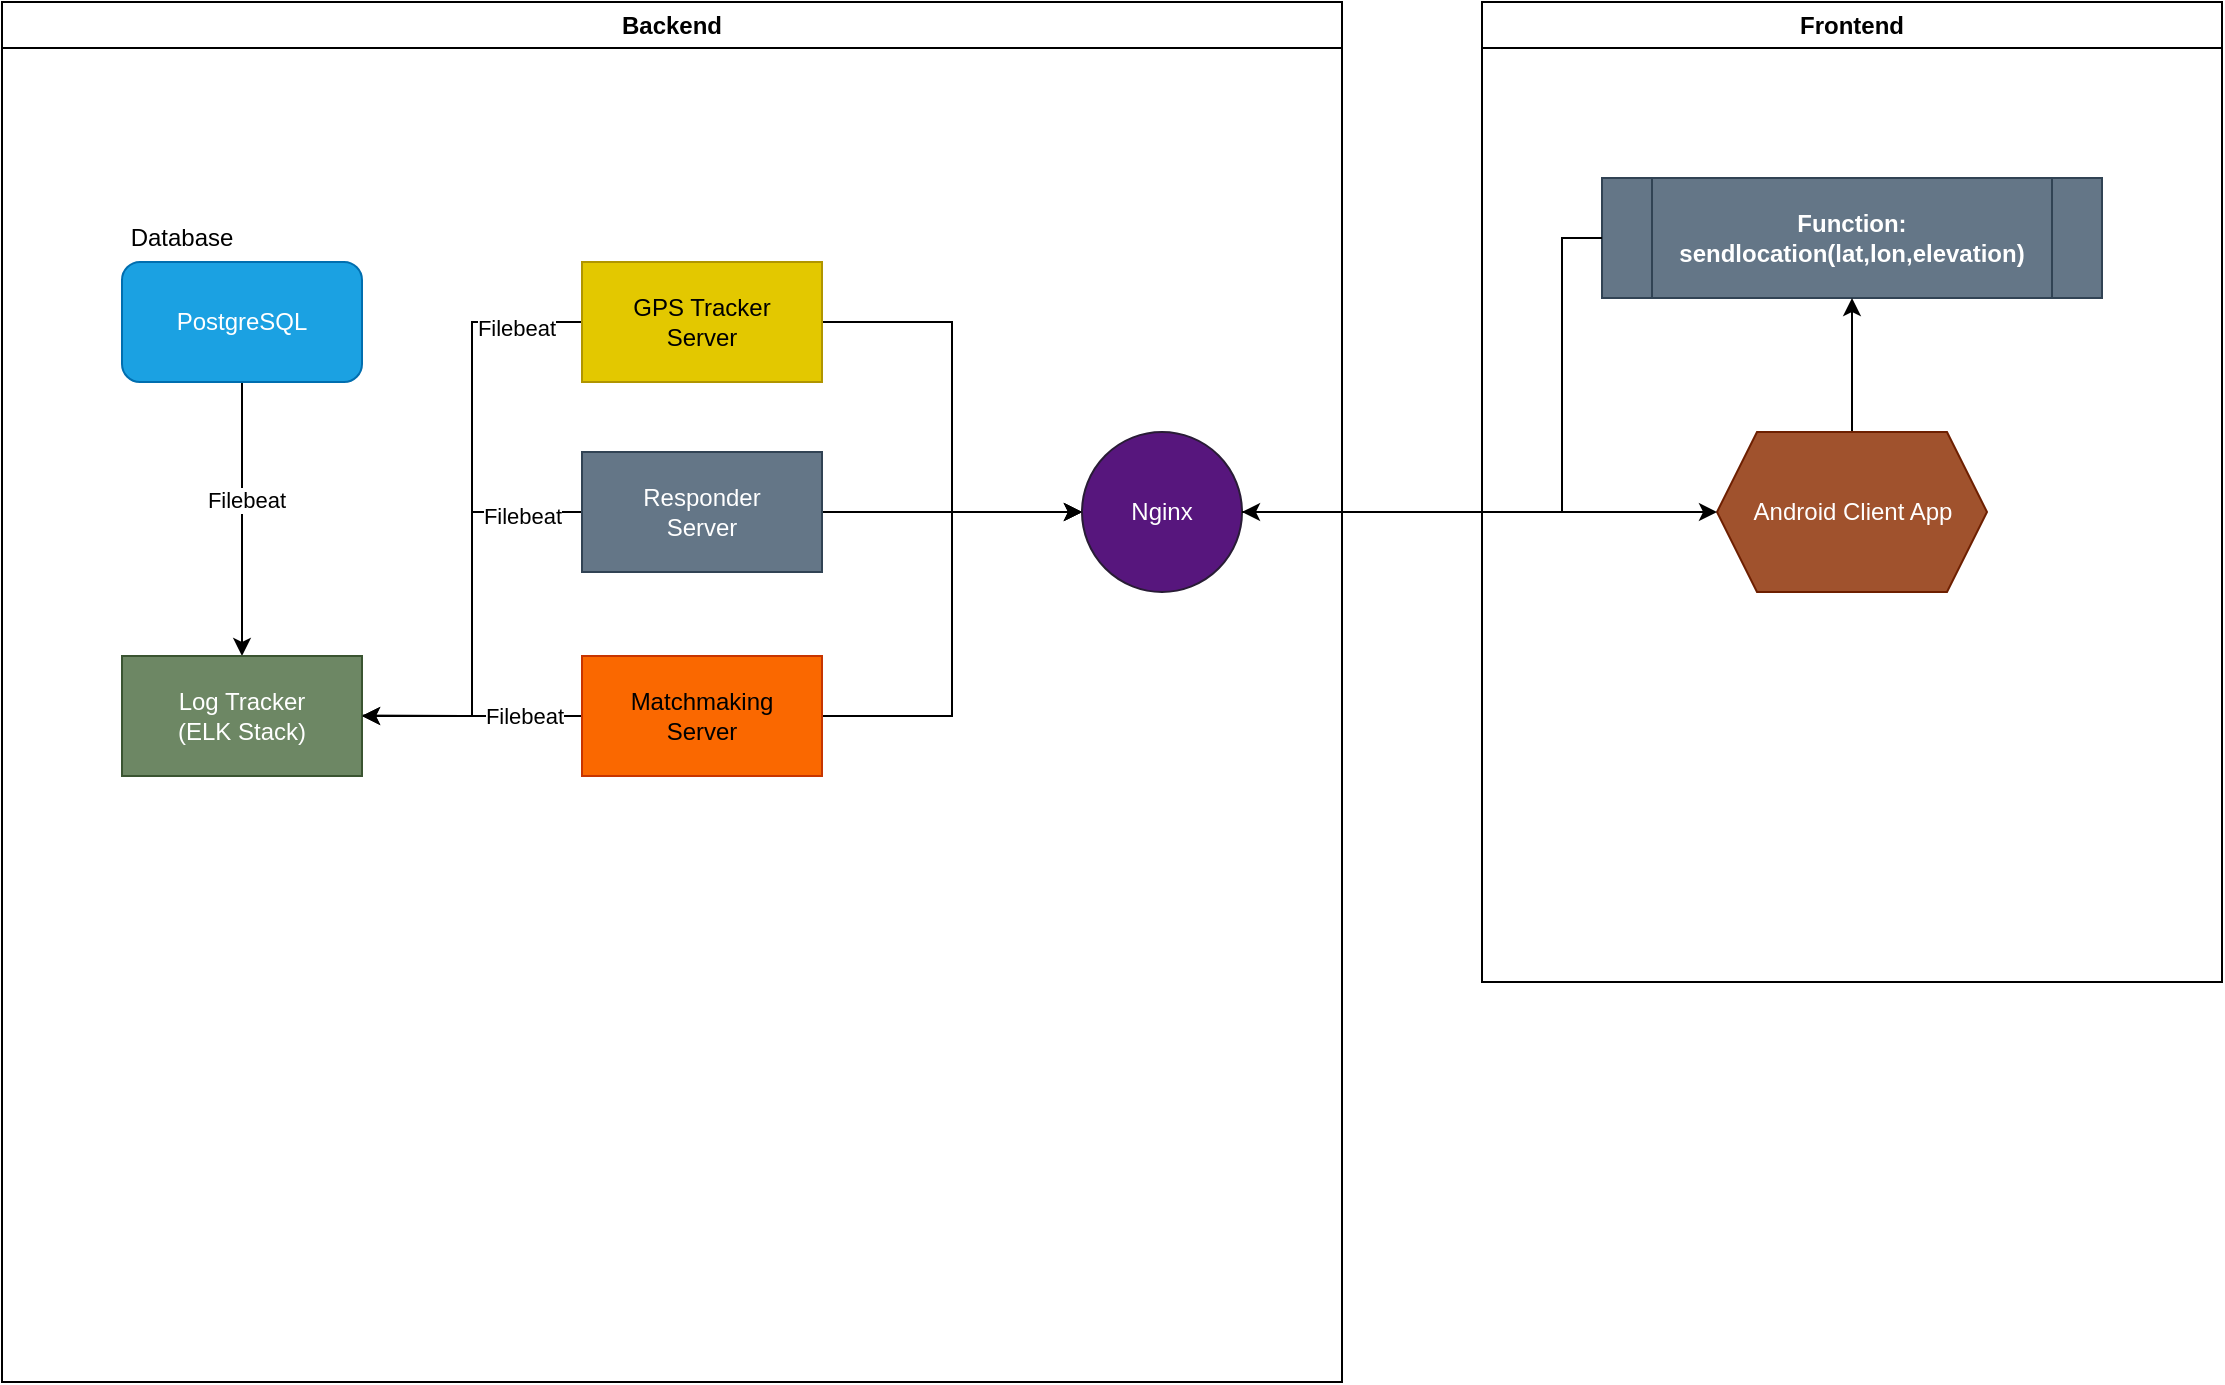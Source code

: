<mxfile version="25.0.2" pages="3">
  <diagram name="Schema" id="opc640k1HLoYFZwjB88s">
    <mxGraphModel dx="1050" dy="621" grid="1" gridSize="10" guides="1" tooltips="1" connect="1" arrows="1" fold="1" page="1" pageScale="1" pageWidth="1169" pageHeight="827" math="0" shadow="0">
      <root>
        <mxCell id="0" />
        <mxCell id="1" parent="0" />
        <mxCell id="rJ3xM8WHZ8CuLHnQlr6I-13" value="Backend" style="swimlane;whiteSpace=wrap;html=1;movable=1;resizable=1;rotatable=1;deletable=1;editable=1;locked=0;connectable=1;" parent="1" vertex="1">
          <mxGeometry x="30" y="20" width="670" height="690" as="geometry" />
        </mxCell>
        <mxCell id="rJ3xM8WHZ8CuLHnQlr6I-14" style="edgeStyle=orthogonalEdgeStyle;rounded=0;orthogonalLoop=1;jettySize=auto;html=1;exitX=0.5;exitY=1;exitDx=0;exitDy=0;entryX=0.5;entryY=0;entryDx=0;entryDy=0;" parent="rJ3xM8WHZ8CuLHnQlr6I-13" source="rJ3xM8WHZ8CuLHnQlr6I-16" target="rJ3xM8WHZ8CuLHnQlr6I-24" edge="1">
          <mxGeometry relative="1" as="geometry" />
        </mxCell>
        <mxCell id="rJ3xM8WHZ8CuLHnQlr6I-15" value="Filebeat" style="edgeLabel;html=1;align=center;verticalAlign=middle;resizable=0;points=[];" parent="rJ3xM8WHZ8CuLHnQlr6I-14" vertex="1" connectable="0">
          <mxGeometry x="-0.143" y="2" relative="1" as="geometry">
            <mxPoint as="offset" />
          </mxGeometry>
        </mxCell>
        <mxCell id="rJ3xM8WHZ8CuLHnQlr6I-16" value="PostgreSQL" style="rounded=1;whiteSpace=wrap;html=1;fillColor=#1ba1e2;fontColor=#ffffff;strokeColor=#006EAF;" parent="rJ3xM8WHZ8CuLHnQlr6I-13" vertex="1">
          <mxGeometry x="60" y="130" width="120" height="60" as="geometry" />
        </mxCell>
        <mxCell id="rJ3xM8WHZ8CuLHnQlr6I-17" value="Database" style="text;html=1;align=center;verticalAlign=middle;whiteSpace=wrap;rounded=0;" parent="rJ3xM8WHZ8CuLHnQlr6I-13" vertex="1">
          <mxGeometry x="60" y="103" width="60" height="30" as="geometry" />
        </mxCell>
        <mxCell id="rJ3xM8WHZ8CuLHnQlr6I-18" style="edgeStyle=orthogonalEdgeStyle;rounded=0;orthogonalLoop=1;jettySize=auto;html=1;exitX=0;exitY=0.5;exitDx=0;exitDy=0;entryX=1;entryY=0.5;entryDx=0;entryDy=0;" parent="rJ3xM8WHZ8CuLHnQlr6I-13" source="rJ3xM8WHZ8CuLHnQlr6I-20" target="rJ3xM8WHZ8CuLHnQlr6I-24" edge="1">
          <mxGeometry relative="1" as="geometry" />
        </mxCell>
        <mxCell id="rJ3xM8WHZ8CuLHnQlr6I-19" value="Filebeat" style="edgeLabel;html=1;align=center;verticalAlign=middle;resizable=0;points=[];" parent="rJ3xM8WHZ8CuLHnQlr6I-18" vertex="1" connectable="0">
          <mxGeometry x="-0.643" y="-3" relative="1" as="geometry">
            <mxPoint x="25" y="3" as="offset" />
          </mxGeometry>
        </mxCell>
        <mxCell id="rJ3xM8WHZ8CuLHnQlr6I-28" style="edgeStyle=orthogonalEdgeStyle;rounded=0;orthogonalLoop=1;jettySize=auto;html=1;exitX=1;exitY=0.5;exitDx=0;exitDy=0;entryX=0;entryY=0.5;entryDx=0;entryDy=0;" parent="rJ3xM8WHZ8CuLHnQlr6I-13" source="rJ3xM8WHZ8CuLHnQlr6I-20" target="rJ3xM8WHZ8CuLHnQlr6I-27" edge="1">
          <mxGeometry relative="1" as="geometry" />
        </mxCell>
        <mxCell id="rJ3xM8WHZ8CuLHnQlr6I-20" value="GPS Tracker&lt;br&gt;Server" style="rounded=0;whiteSpace=wrap;html=1;fillColor=#e3c800;fontColor=#000000;strokeColor=#B09500;" parent="rJ3xM8WHZ8CuLHnQlr6I-13" vertex="1">
          <mxGeometry x="290" y="130" width="120" height="60" as="geometry" />
        </mxCell>
        <mxCell id="rJ3xM8WHZ8CuLHnQlr6I-21" style="edgeStyle=orthogonalEdgeStyle;rounded=0;orthogonalLoop=1;jettySize=auto;html=1;exitX=0;exitY=0.5;exitDx=0;exitDy=0;entryX=1;entryY=0.5;entryDx=0;entryDy=0;" parent="rJ3xM8WHZ8CuLHnQlr6I-13" source="rJ3xM8WHZ8CuLHnQlr6I-23" edge="1">
          <mxGeometry relative="1" as="geometry">
            <mxPoint x="280" y="356.75" as="sourcePoint" />
            <mxPoint x="170" y="356.75" as="targetPoint" />
          </mxGeometry>
        </mxCell>
        <mxCell id="rJ3xM8WHZ8CuLHnQlr6I-22" value="Filebeat" style="edgeLabel;html=1;align=center;verticalAlign=middle;resizable=0;points=[];" parent="rJ3xM8WHZ8CuLHnQlr6I-21" vertex="1" connectable="0">
          <mxGeometry x="-0.612" y="1" relative="1" as="geometry">
            <mxPoint x="-6" y="-1" as="offset" />
          </mxGeometry>
        </mxCell>
        <mxCell id="rJ3xM8WHZ8CuLHnQlr6I-29" style="edgeStyle=orthogonalEdgeStyle;rounded=0;orthogonalLoop=1;jettySize=auto;html=1;exitX=1;exitY=0.5;exitDx=0;exitDy=0;entryX=0;entryY=0.5;entryDx=0;entryDy=0;" parent="rJ3xM8WHZ8CuLHnQlr6I-13" source="rJ3xM8WHZ8CuLHnQlr6I-23" target="rJ3xM8WHZ8CuLHnQlr6I-27" edge="1">
          <mxGeometry relative="1" as="geometry" />
        </mxCell>
        <mxCell id="rJ3xM8WHZ8CuLHnQlr6I-23" value="Matchmaking &lt;br&gt;Server" style="rounded=0;whiteSpace=wrap;html=1;align=center;fillColor=#fa6800;fontColor=#000000;strokeColor=#C73500;" parent="rJ3xM8WHZ8CuLHnQlr6I-13" vertex="1">
          <mxGeometry x="290" y="327" width="120" height="60" as="geometry" />
        </mxCell>
        <mxCell id="rJ3xM8WHZ8CuLHnQlr6I-24" value="Log Tracker&lt;div&gt;(ELK Stack)&lt;/div&gt;" style="rounded=0;whiteSpace=wrap;html=1;fillColor=#6d8764;strokeColor=#3A5431;fontColor=#ffffff;" parent="rJ3xM8WHZ8CuLHnQlr6I-13" vertex="1">
          <mxGeometry x="60" y="327" width="120" height="60" as="geometry" />
        </mxCell>
        <mxCell id="rJ3xM8WHZ8CuLHnQlr6I-27" value="Nginx" style="ellipse;whiteSpace=wrap;html=1;aspect=fixed;fillColor=#57167D;fontColor=#ffffff;strokeColor=#291C36;" parent="rJ3xM8WHZ8CuLHnQlr6I-13" vertex="1">
          <mxGeometry x="540" y="215" width="80" height="80" as="geometry" />
        </mxCell>
        <mxCell id="rJ3xM8WHZ8CuLHnQlr6I-31" style="edgeStyle=orthogonalEdgeStyle;rounded=0;orthogonalLoop=1;jettySize=auto;html=1;exitX=0;exitY=0.5;exitDx=0;exitDy=0;entryX=1;entryY=0.5;entryDx=0;entryDy=0;" parent="rJ3xM8WHZ8CuLHnQlr6I-13" source="rJ3xM8WHZ8CuLHnQlr6I-30" target="rJ3xM8WHZ8CuLHnQlr6I-24" edge="1">
          <mxGeometry relative="1" as="geometry" />
        </mxCell>
        <mxCell id="rJ3xM8WHZ8CuLHnQlr6I-33" value="Filebeat" style="edgeLabel;html=1;align=center;verticalAlign=middle;resizable=0;points=[];" parent="rJ3xM8WHZ8CuLHnQlr6I-31" vertex="1" connectable="0">
          <mxGeometry x="-0.718" y="2" relative="1" as="geometry">
            <mxPoint as="offset" />
          </mxGeometry>
        </mxCell>
        <mxCell id="rJ3xM8WHZ8CuLHnQlr6I-34" style="edgeStyle=orthogonalEdgeStyle;rounded=0;orthogonalLoop=1;jettySize=auto;html=1;exitX=1;exitY=0.5;exitDx=0;exitDy=0;entryX=0;entryY=0.5;entryDx=0;entryDy=0;" parent="rJ3xM8WHZ8CuLHnQlr6I-13" source="rJ3xM8WHZ8CuLHnQlr6I-30" target="rJ3xM8WHZ8CuLHnQlr6I-27" edge="1">
          <mxGeometry relative="1" as="geometry" />
        </mxCell>
        <mxCell id="rJ3xM8WHZ8CuLHnQlr6I-30" value="Responder&lt;br&gt;Server" style="rounded=0;whiteSpace=wrap;html=1;align=center;fillColor=#647687;fontColor=#ffffff;strokeColor=#314354;" parent="rJ3xM8WHZ8CuLHnQlr6I-13" vertex="1">
          <mxGeometry x="290" y="225" width="120" height="60" as="geometry" />
        </mxCell>
        <mxCell id="rJ3xM8WHZ8CuLHnQlr6I-25" value="Frontend" style="swimlane;whiteSpace=wrap;html=1;" parent="1" vertex="1">
          <mxGeometry x="770" y="20" width="370" height="490" as="geometry" />
        </mxCell>
        <mxCell id="rJ3xM8WHZ8CuLHnQlr6I-37" value="Function:&lt;br&gt;sendlocation(lat,lon,elevation&lt;span style=&quot;background-color: initial;&quot;&gt;)&lt;/span&gt;" style="shape=process;whiteSpace=wrap;html=1;backgroundOutline=1;fillColor=#647687;fontColor=#ffffff;strokeColor=#314354;fontStyle=1" parent="rJ3xM8WHZ8CuLHnQlr6I-25" vertex="1">
          <mxGeometry x="60" y="88" width="250" height="60" as="geometry" />
        </mxCell>
        <mxCell id="rJ3xM8WHZ8CuLHnQlr6I-39" style="edgeStyle=orthogonalEdgeStyle;rounded=0;orthogonalLoop=1;jettySize=auto;html=1;exitX=0.5;exitY=0;exitDx=0;exitDy=0;entryX=0.5;entryY=1;entryDx=0;entryDy=0;" parent="rJ3xM8WHZ8CuLHnQlr6I-25" source="rJ3xM8WHZ8CuLHnQlr6I-38" target="rJ3xM8WHZ8CuLHnQlr6I-37" edge="1">
          <mxGeometry relative="1" as="geometry" />
        </mxCell>
        <mxCell id="rJ3xM8WHZ8CuLHnQlr6I-38" value="Android Client App" style="shape=hexagon;perimeter=hexagonPerimeter2;whiteSpace=wrap;html=1;fixedSize=1;fillColor=#a0522d;fontColor=#ffffff;strokeColor=#6D1F00;" parent="rJ3xM8WHZ8CuLHnQlr6I-25" vertex="1">
          <mxGeometry x="117.5" y="215" width="135" height="80" as="geometry" />
        </mxCell>
        <mxCell id="rJ3xM8WHZ8CuLHnQlr6I-40" style="edgeStyle=orthogonalEdgeStyle;rounded=0;orthogonalLoop=1;jettySize=auto;html=1;exitX=0;exitY=0.5;exitDx=0;exitDy=0;entryX=1;entryY=0.5;entryDx=0;entryDy=0;" parent="1" source="rJ3xM8WHZ8CuLHnQlr6I-37" target="rJ3xM8WHZ8CuLHnQlr6I-27" edge="1">
          <mxGeometry relative="1" as="geometry">
            <Array as="points">
              <mxPoint x="810" y="138" />
              <mxPoint x="810" y="275" />
            </Array>
          </mxGeometry>
        </mxCell>
        <mxCell id="rJ3xM8WHZ8CuLHnQlr6I-41" style="edgeStyle=orthogonalEdgeStyle;rounded=0;orthogonalLoop=1;jettySize=auto;html=1;exitX=1;exitY=0.5;exitDx=0;exitDy=0;entryX=0;entryY=0.5;entryDx=0;entryDy=0;" parent="1" source="rJ3xM8WHZ8CuLHnQlr6I-27" target="rJ3xM8WHZ8CuLHnQlr6I-38" edge="1">
          <mxGeometry relative="1" as="geometry" />
        </mxCell>
      </root>
    </mxGraphModel>
  </diagram>
  <diagram id="cdbMFTuAU1nH9OoIrLVE" name="Responder">
    <mxGraphModel dx="1050" dy="621" grid="1" gridSize="10" guides="1" tooltips="1" connect="1" arrows="1" fold="1" page="1" pageScale="1" pageWidth="1169" pageHeight="827" math="0" shadow="0">
      <root>
        <mxCell id="0" />
        <mxCell id="1" parent="0" />
        <mxCell id="6eDrEkHaWnueHMm9mLSs-2" style="edgeStyle=orthogonalEdgeStyle;rounded=0;orthogonalLoop=1;jettySize=auto;html=1;exitX=0.5;exitY=0;exitDx=0;exitDy=0;" edge="1" parent="1" source="Vh3TI4ZqZUC5c_BswAIB-1" target="6eDrEkHaWnueHMm9mLSs-1">
          <mxGeometry relative="1" as="geometry" />
        </mxCell>
        <mxCell id="Vh3TI4ZqZUC5c_BswAIB-1" value="/" style="text;html=1;align=center;verticalAlign=middle;whiteSpace=wrap;rounded=0;fontSize=18;fillColor=#0050ef;fontColor=#ffffff;strokeColor=#001DBC;" parent="1" vertex="1">
          <mxGeometry x="342.5" y="600" width="70" height="50" as="geometry" />
        </mxCell>
        <mxCell id="Vh3TI4ZqZUC5c_BswAIB-17" value="/Location&lt;br&gt;&lt;span style=&quot;text-wrap: nowrap;&quot;&gt;`&lt;/span&gt;get last location&lt;span style=&quot;text-wrap: nowrap;&quot;&gt;`&lt;/span&gt;" style="text;html=1;align=center;verticalAlign=middle;whiteSpace=wrap;rounded=0;fontSize=18;fontFamily=Helvetica;" parent="1" vertex="1">
          <mxGeometry x="100" y="226" width="165" height="50" as="geometry" />
        </mxCell>
        <mxCell id="Vh3TI4ZqZUC5c_BswAIB-27" style="edgeStyle=orthogonalEdgeStyle;rounded=0;orthogonalLoop=1;jettySize=auto;html=1;exitX=1;exitY=0.5;exitDx=0;exitDy=0;entryX=0;entryY=0.5;entryDx=0;entryDy=0;fontFamily=Helvetica;fontSize=18;fontColor=default;" parent="1" source="Vh3TI4ZqZUC5c_BswAIB-19" target="Vh3TI4ZqZUC5c_BswAIB-26" edge="1">
          <mxGeometry relative="1" as="geometry" />
        </mxCell>
        <mxCell id="Vh3TI4ZqZUC5c_BswAIB-28" style="edgeStyle=orthogonalEdgeStyle;rounded=0;orthogonalLoop=1;jettySize=auto;html=1;exitX=1;exitY=0.5;exitDx=0;exitDy=0;fontFamily=Helvetica;fontSize=18;fontColor=default;" parent="1" source="Vh3TI4ZqZUC5c_BswAIB-19" target="Vh3TI4ZqZUC5c_BswAIB-23" edge="1">
          <mxGeometry relative="1" as="geometry" />
        </mxCell>
        <mxCell id="Vh3TI4ZqZUC5c_BswAIB-19" value="/Info&lt;br&gt;&lt;span style=&quot;text-wrap: nowrap;&quot;&gt;`send client info&lt;/span&gt;&lt;span style=&quot;text-wrap: nowrap;&quot;&gt;`&lt;/span&gt;" style="text;html=1;align=center;verticalAlign=middle;whiteSpace=wrap;rounded=0;fontSize=18;fontFamily=Helvetica;fontColor=default;" parent="1" vertex="1">
          <mxGeometry x="498.75" y="226" width="147.5" height="50" as="geometry" />
        </mxCell>
        <mxCell id="Vh3TI4ZqZUC5c_BswAIB-21" value="/&lt;br&gt;&lt;span style=&quot;text-wrap: nowrap;&quot;&gt;`who is&lt;/span&gt;&lt;span style=&quot;text-wrap: nowrap;&quot;&gt;`&lt;/span&gt;" style="text;html=1;align=center;verticalAlign=middle;whiteSpace=wrap;rounded=0;fontSize=18;fontFamily=Helvetica;fontColor=default;" parent="1" vertex="1">
          <mxGeometry x="342.5" y="226" width="70" height="50" as="geometry" />
        </mxCell>
        <mxCell id="Vh3TI4ZqZUC5c_BswAIB-23" value="[Post]&lt;br&gt;`modify` (if /User)" style="text;html=1;align=center;verticalAlign=middle;whiteSpace=wrap;rounded=0;fontSize=18;fontFamily=Helvetica;fontColor=default;" parent="1" vertex="1">
          <mxGeometry x="752.5" y="196" width="200" height="50" as="geometry" />
        </mxCell>
        <mxCell id="Vh3TI4ZqZUC5c_BswAIB-26" value="[Get]&lt;br&gt;`get client info&lt;span style=&quot;background-color: initial;&quot;&gt;`&lt;/span&gt;" style="text;html=1;align=center;verticalAlign=middle;whiteSpace=wrap;rounded=0;fontSize=18;fontFamily=Helvetica;fontColor=default;" parent="1" vertex="1">
          <mxGeometry x="752.5" y="256" width="200" height="50" as="geometry" />
        </mxCell>
        <mxCell id="Vh3TI4ZqZUC5c_BswAIB-67" style="edgeStyle=orthogonalEdgeStyle;shape=connector;rounded=0;orthogonalLoop=1;jettySize=auto;html=1;exitX=0.5;exitY=0;exitDx=0;exitDy=0;strokeColor=default;align=center;verticalAlign=middle;fontFamily=Helvetica;fontSize=18;fontColor=default;labelBackgroundColor=default;endArrow=classic;" parent="1" source="Vh3TI4ZqZUC5c_BswAIB-41" target="Vh3TI4ZqZUC5c_BswAIB-21" edge="1">
          <mxGeometry relative="1" as="geometry" />
        </mxCell>
        <mxCell id="Vh3TI4ZqZUC5c_BswAIB-41" value="/me" style="text;html=1;align=center;verticalAlign=middle;whiteSpace=wrap;rounded=0;fontSize=18;fontFamily=Helvetica;fontColor=default;" parent="1" vertex="1">
          <mxGeometry x="412.5" y="406" width="70" height="50" as="geometry" />
        </mxCell>
        <mxCell id="Vh3TI4ZqZUC5c_BswAIB-49" style="edgeStyle=orthogonalEdgeStyle;rounded=0;orthogonalLoop=1;jettySize=auto;html=1;exitX=1;exitY=0.5;exitDx=0;exitDy=0;entryX=0;entryY=0.5;entryDx=0;entryDy=0;fontFamily=Helvetica;fontSize=18;fontColor=default;endArrow=none;endFill=0;" parent="1" source="Vh3TI4ZqZUC5c_BswAIB-42" target="Vh3TI4ZqZUC5c_BswAIB-41" edge="1">
          <mxGeometry relative="1" as="geometry" />
        </mxCell>
        <mxCell id="Vh3TI4ZqZUC5c_BswAIB-64" style="edgeStyle=orthogonalEdgeStyle;shape=connector;rounded=0;orthogonalLoop=1;jettySize=auto;html=1;exitX=0.5;exitY=0;exitDx=0;exitDy=0;entryX=0.5;entryY=1;entryDx=0;entryDy=0;strokeColor=default;align=center;verticalAlign=middle;fontFamily=Helvetica;fontSize=18;fontColor=default;labelBackgroundColor=default;endArrow=classic;" parent="1" source="Vh3TI4ZqZUC5c_BswAIB-42" target="Vh3TI4ZqZUC5c_BswAIB-17" edge="1">
          <mxGeometry relative="1" as="geometry" />
        </mxCell>
        <mxCell id="Vh3TI4ZqZUC5c_BswAIB-65" style="edgeStyle=orthogonalEdgeStyle;shape=connector;rounded=0;orthogonalLoop=1;jettySize=auto;html=1;exitX=0.5;exitY=0;exitDx=0;exitDy=0;strokeColor=default;align=center;verticalAlign=middle;fontFamily=Helvetica;fontSize=18;fontColor=default;labelBackgroundColor=default;endArrow=classic;" parent="1" source="Vh3TI4ZqZUC5c_BswAIB-42" target="Vh3TI4ZqZUC5c_BswAIB-21" edge="1">
          <mxGeometry relative="1" as="geometry" />
        </mxCell>
        <mxCell id="Vh3TI4ZqZUC5c_BswAIB-66" style="edgeStyle=orthogonalEdgeStyle;shape=connector;rounded=0;orthogonalLoop=1;jettySize=auto;html=1;exitX=0.5;exitY=0;exitDx=0;exitDy=0;strokeColor=default;align=center;verticalAlign=middle;fontFamily=Helvetica;fontSize=18;fontColor=default;labelBackgroundColor=default;endArrow=classic;" parent="1" source="Vh3TI4ZqZUC5c_BswAIB-42" target="Vh3TI4ZqZUC5c_BswAIB-19" edge="1">
          <mxGeometry relative="1" as="geometry" />
        </mxCell>
        <mxCell id="Vh3TI4ZqZUC5c_BswAIB-42" value="/:id" style="text;html=1;align=center;verticalAlign=middle;whiteSpace=wrap;rounded=0;fontSize=18;fontFamily=Helvetica;fontColor=default;" parent="1" vertex="1">
          <mxGeometry x="252.5" y="406" width="77.5" height="50" as="geometry" />
        </mxCell>
        <mxCell id="6eDrEkHaWnueHMm9mLSs-3" style="edgeStyle=orthogonalEdgeStyle;rounded=0;orthogonalLoop=1;jettySize=auto;html=1;exitX=0.5;exitY=0;exitDx=0;exitDy=0;" edge="1" parent="1" source="6eDrEkHaWnueHMm9mLSs-1" target="Vh3TI4ZqZUC5c_BswAIB-42">
          <mxGeometry relative="1" as="geometry" />
        </mxCell>
        <mxCell id="6eDrEkHaWnueHMm9mLSs-4" style="edgeStyle=orthogonalEdgeStyle;rounded=0;orthogonalLoop=1;jettySize=auto;html=1;exitX=0.5;exitY=0;exitDx=0;exitDy=0;" edge="1" parent="1" source="6eDrEkHaWnueHMm9mLSs-1" target="Vh3TI4ZqZUC5c_BswAIB-41">
          <mxGeometry relative="1" as="geometry" />
        </mxCell>
        <mxCell id="6eDrEkHaWnueHMm9mLSs-1" value="/User" style="text;html=1;align=center;verticalAlign=middle;whiteSpace=wrap;rounded=0;fontSize=18;fontFamily=Helvetica;fontColor=default;" vertex="1" parent="1">
          <mxGeometry x="332.5" y="500" width="90" height="50" as="geometry" />
        </mxCell>
      </root>
    </mxGraphModel>
  </diagram>
  <diagram name="GPS Tracker" id="GiUYRV1GWeP-b3hLKF_i">
    <mxGraphModel dx="1050" dy="621" grid="1" gridSize="10" guides="1" tooltips="1" connect="1" arrows="1" fold="1" page="1" pageScale="1" pageWidth="1169" pageHeight="827" math="0" shadow="0">
      <root>
        <mxCell id="ubSvM6Ma5Gg7oKM4FNZG-0" />
        <mxCell id="ubSvM6Ma5Gg7oKM4FNZG-1" parent="ubSvM6Ma5Gg7oKM4FNZG-0" />
        <mxCell id="ubSvM6Ma5Gg7oKM4FNZG-3" style="edgeStyle=orthogonalEdgeStyle;rounded=0;orthogonalLoop=1;jettySize=auto;html=1;exitX=0.5;exitY=0;exitDx=0;exitDy=0;entryX=0.5;entryY=1;entryDx=0;entryDy=0;fontFamily=Helvetica;fontSize=18;fontColor=default;" parent="ubSvM6Ma5Gg7oKM4FNZG-1" source="ubSvM6Ma5Gg7oKM4FNZG-4" target="ubSvM6Ma5Gg7oKM4FNZG-19" edge="1">
          <mxGeometry relative="1" as="geometry">
            <Array as="points">
              <mxPoint x="369" y="350" />
              <mxPoint x="439" y="350" />
            </Array>
          </mxGeometry>
        </mxCell>
        <mxCell id="PBwL0Q7PvouxAEM6X6Tn-5" style="edgeStyle=orthogonalEdgeStyle;rounded=0;orthogonalLoop=1;jettySize=auto;html=1;exitX=0;exitY=0.5;exitDx=0;exitDy=0;entryX=0.5;entryY=0;entryDx=0;entryDy=0;" parent="ubSvM6Ma5Gg7oKM4FNZG-1" source="ubSvM6Ma5Gg7oKM4FNZG-4" target="jGCPDsBbcdj4XH3yvUyG-6" edge="1">
          <mxGeometry relative="1" as="geometry" />
        </mxCell>
        <mxCell id="ubSvM6Ma5Gg7oKM4FNZG-4" value="/" style="text;html=1;align=center;verticalAlign=middle;whiteSpace=wrap;rounded=0;fontSize=18;fillColor=#0050ef;fontColor=#ffffff;strokeColor=#001DBC;" parent="ubSvM6Ma5Gg7oKM4FNZG-1" vertex="1">
          <mxGeometry x="334" y="460" width="70" height="50" as="geometry" />
        </mxCell>
        <mxCell id="ubSvM6Ma5Gg7oKM4FNZG-6" style="edgeStyle=orthogonalEdgeStyle;rounded=0;orthogonalLoop=1;jettySize=auto;html=1;fontFamily=Helvetica;fontSize=18;fontColor=default;" parent="ubSvM6Ma5Gg7oKM4FNZG-1" source="ubSvM6Ma5Gg7oKM4FNZG-7" target="ubSvM6Ma5Gg7oKM4FNZG-8" edge="1">
          <mxGeometry relative="1" as="geometry" />
        </mxCell>
        <mxCell id="ubSvM6Ma5Gg7oKM4FNZG-7" value="/Location" style="text;html=1;align=center;verticalAlign=middle;resizable=0;points=[];autosize=1;fontFamily=Helvetica;fontSize=18;" parent="ubSvM6Ma5Gg7oKM4FNZG-1" vertex="1">
          <mxGeometry x="735.25" y="372" width="100" height="40" as="geometry" />
        </mxCell>
        <mxCell id="ubSvM6Ma5Gg7oKM4FNZG-8" value="/Feed&lt;br&gt;`post current location`" style="text;html=1;align=center;verticalAlign=middle;resizable=0;points=[];autosize=1;strokeColor=none;fillColor=none;fontFamily=Helvetica;fontSize=18;fontColor=default;" parent="ubSvM6Ma5Gg7oKM4FNZG-1" vertex="1">
          <mxGeometry x="490.25" y="466" width="200" height="60" as="geometry" />
        </mxCell>
        <mxCell id="ubSvM6Ma5Gg7oKM4FNZG-18" style="edgeStyle=orthogonalEdgeStyle;shape=connector;rounded=0;orthogonalLoop=1;jettySize=auto;html=1;exitX=1;exitY=0.5;exitDx=0;exitDy=0;strokeColor=default;align=center;verticalAlign=middle;fontFamily=Helvetica;fontSize=18;fontColor=default;labelBackgroundColor=default;endArrow=classic;" parent="ubSvM6Ma5Gg7oKM4FNZG-1" source="ubSvM6Ma5Gg7oKM4FNZG-19" target="ubSvM6Ma5Gg7oKM4FNZG-7" edge="1">
          <mxGeometry relative="1" as="geometry" />
        </mxCell>
        <mxCell id="6eC-OkCbZEAnRRRZwISa-7" style="edgeStyle=orthogonalEdgeStyle;rounded=0;orthogonalLoop=1;jettySize=auto;html=1;exitX=0.5;exitY=0;exitDx=0;exitDy=0;entryX=0.5;entryY=1;entryDx=0;entryDy=0;" parent="ubSvM6Ma5Gg7oKM4FNZG-1" source="ubSvM6Ma5Gg7oKM4FNZG-19" target="6eC-OkCbZEAnRRRZwISa-1" edge="1">
          <mxGeometry relative="1" as="geometry" />
        </mxCell>
        <mxCell id="ubSvM6Ma5Gg7oKM4FNZG-19" value="/User" style="text;html=1;align=center;verticalAlign=middle;whiteSpace=wrap;rounded=0;fontSize=18;fontFamily=Helvetica;fontColor=default;" parent="ubSvM6Ma5Gg7oKM4FNZG-1" vertex="1">
          <mxGeometry x="404" y="280" width="70" height="50" as="geometry" />
        </mxCell>
        <mxCell id="ubSvM6Ma5Gg7oKM4FNZG-21" style="edgeStyle=orthogonalEdgeStyle;shape=connector;rounded=0;orthogonalLoop=1;jettySize=auto;html=1;exitX=0.5;exitY=0;exitDx=0;exitDy=0;entryX=0.5;entryY=1;entryDx=0;entryDy=0;strokeColor=default;align=center;verticalAlign=middle;fontFamily=Helvetica;fontSize=18;fontColor=default;labelBackgroundColor=default;endArrow=classic;" parent="ubSvM6Ma5Gg7oKM4FNZG-1" edge="1">
          <mxGeometry relative="1" as="geometry">
            <mxPoint x="182.5" y="276" as="targetPoint" />
          </mxGeometry>
        </mxCell>
        <mxCell id="ubSvM6Ma5Gg7oKM4FNZG-22" style="edgeStyle=orthogonalEdgeStyle;shape=connector;rounded=0;orthogonalLoop=1;jettySize=auto;html=1;exitX=0.5;exitY=0;exitDx=0;exitDy=0;strokeColor=default;align=center;verticalAlign=middle;fontFamily=Helvetica;fontSize=18;fontColor=default;labelBackgroundColor=default;endArrow=classic;" parent="ubSvM6Ma5Gg7oKM4FNZG-1" edge="1">
          <mxGeometry relative="1" as="geometry">
            <mxPoint x="377.5" y="276" as="targetPoint" />
          </mxGeometry>
        </mxCell>
        <mxCell id="ubSvM6Ma5Gg7oKM4FNZG-23" style="edgeStyle=orthogonalEdgeStyle;shape=connector;rounded=0;orthogonalLoop=1;jettySize=auto;html=1;exitX=0.5;exitY=0;exitDx=0;exitDy=0;strokeColor=default;align=center;verticalAlign=middle;fontFamily=Helvetica;fontSize=18;fontColor=default;labelBackgroundColor=default;endArrow=classic;" parent="ubSvM6Ma5Gg7oKM4FNZG-1" edge="1">
          <mxGeometry relative="1" as="geometry">
            <mxPoint x="572.6" y="276" as="targetPoint" />
          </mxGeometry>
        </mxCell>
        <mxCell id="jGCPDsBbcdj4XH3yvUyG-6" value="/Auth" style="text;html=1;align=center;verticalAlign=middle;whiteSpace=wrap;rounded=0;fontSize=18;fontFamily=Helvetica;fontColor=default;" parent="ubSvM6Ma5Gg7oKM4FNZG-1" vertex="1">
          <mxGeometry x="150" y="560" width="70" height="50" as="geometry" />
        </mxCell>
        <mxCell id="6eC-OkCbZEAnRRRZwISa-0" style="edgeStyle=orthogonalEdgeStyle;rounded=0;orthogonalLoop=1;jettySize=auto;html=1;exitX=1;exitY=0.5;exitDx=0;exitDy=0;fontFamily=Helvetica;fontSize=18;fontColor=default;" parent="ubSvM6Ma5Gg7oKM4FNZG-1" source="6eC-OkCbZEAnRRRZwISa-1" target="6eC-OkCbZEAnRRRZwISa-2" edge="1">
          <mxGeometry relative="1" as="geometry" />
        </mxCell>
        <mxCell id="6eC-OkCbZEAnRRRZwISa-1" value="/Info&lt;br&gt;&lt;span style=&quot;text-wrap: nowrap;&quot;&gt;`send client info&lt;/span&gt;&lt;span style=&quot;text-wrap: nowrap;&quot;&gt;`&lt;/span&gt;" style="text;html=1;align=center;verticalAlign=middle;whiteSpace=wrap;rounded=0;fontSize=18;fontFamily=Helvetica;fontColor=default;" parent="ubSvM6Ma5Gg7oKM4FNZG-1" vertex="1">
          <mxGeometry x="250" y="160" width="147.5" height="50" as="geometry" />
        </mxCell>
        <mxCell id="6eC-OkCbZEAnRRRZwISa-2" value="[Post]&lt;br&gt;`modify` (if /User)" style="text;html=1;align=center;verticalAlign=middle;whiteSpace=wrap;rounded=0;fontSize=18;fontFamily=Helvetica;fontColor=default;" parent="ubSvM6Ma5Gg7oKM4FNZG-1" vertex="1">
          <mxGeometry x="503.75" y="130" width="200" height="50" as="geometry" />
        </mxCell>
      </root>
    </mxGraphModel>
  </diagram>
</mxfile>
